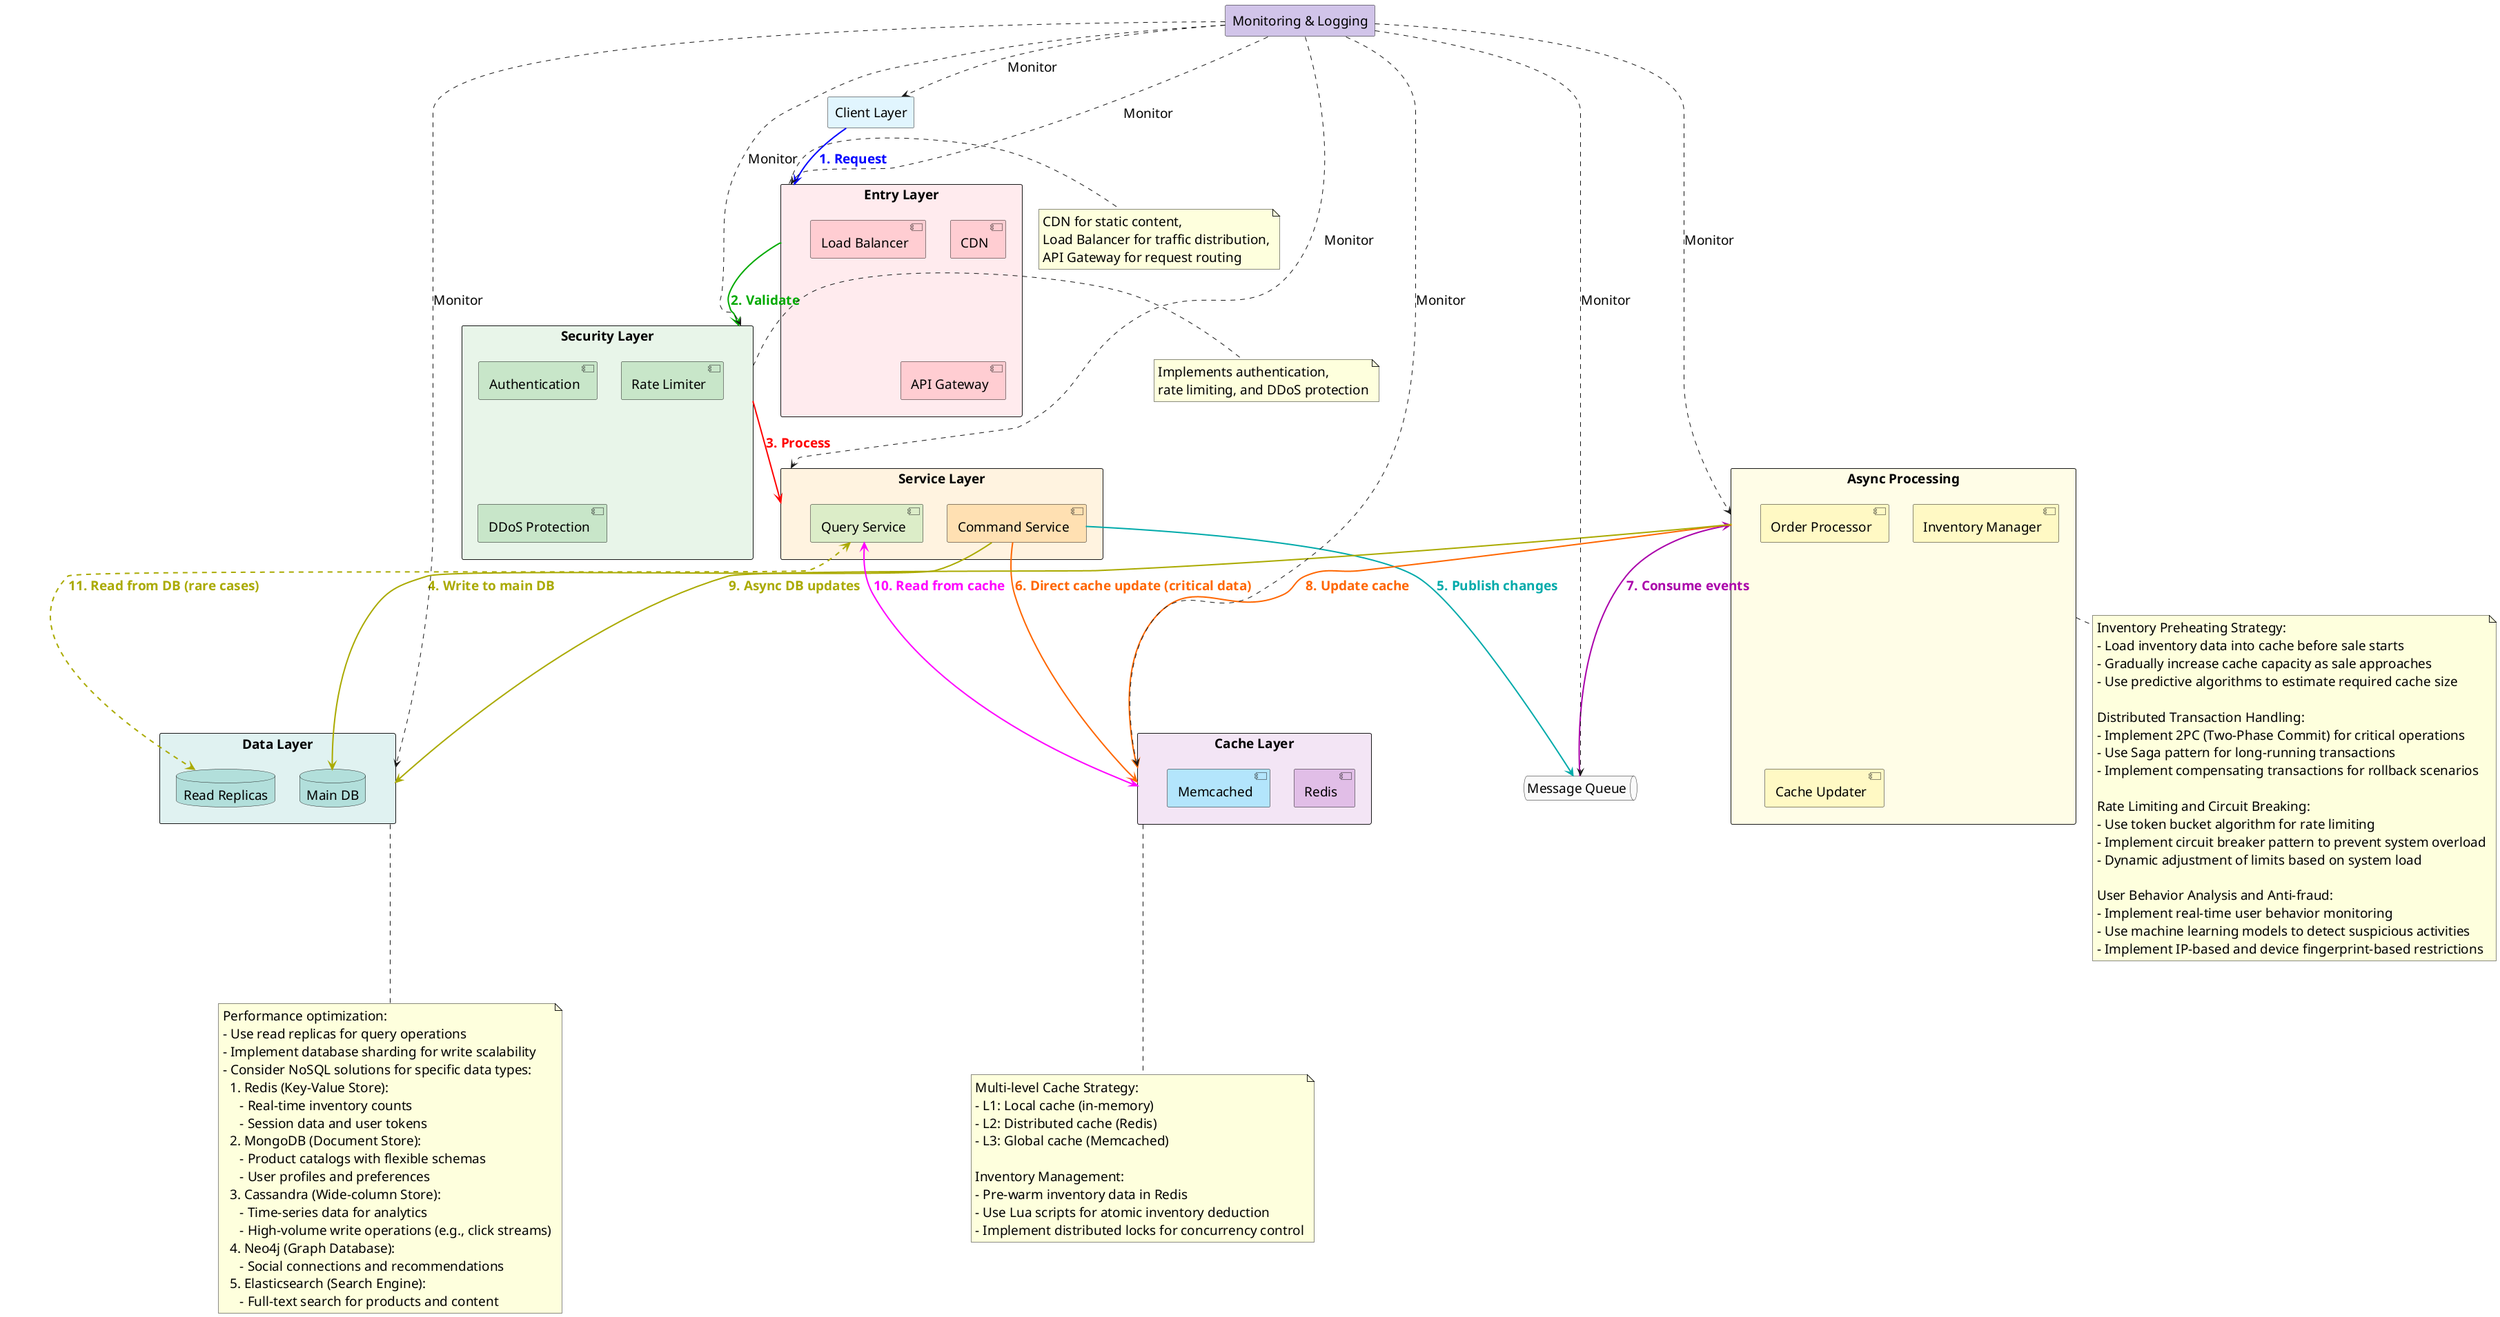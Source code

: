 @startuml High Concurrency Seckill System Backend Architecture
!pragma layout dot

skinparam defaultFontSize 19
skinparam defaultFontName Arial
skinparam noteFontSize 19
skinparam noteFontName Arial

rectangle "Client Layer" as ClientLayer #E1F5FE
rectangle "Entry Layer" as EntryLayer #FFEBEE {
    component "CDN" as CDN #FFCDD2
    component "Load Balancer" as LB #FFCDD2
    component "API Gateway" as APIGW #FFCDD2
}
rectangle "Security Layer" as SecurityLayer #E8F5E9 {
    component "Authentication" as Auth #C8E6C9
    component "Rate Limiter" as RateLimiter #C8E6C9
    component "DDoS Protection" as DDoS #C8E6C9
}
rectangle "Service Layer" as ServiceLayer #FFF3E0 {
    component "Command Service" as CommandService #FFE0B2
    component "Query Service" as QueryService #DCEDC8
}
rectangle "Cache Layer" as CacheLayer #F3E5F5 {
    component "Redis" as Redis #E1BEE7
    component "Memcached" as Memcached #B3E5FC
}
queue "Message Queue" as MessageQueue #FAFAFA
rectangle "Async Processing" as AsyncProcessing #FFFDE7 {
    component "Order Processor" as OrderProcessor #FFF9C4
    component "Inventory Manager" as InventoryManager #FFF9C4
    component "Cache Updater" as CacheUpdater #FFF9C4
}
rectangle "Data Layer" as DataLayer #E0F2F1 {
    database "Main DB" as MainDB #B2DFDB
    database "Read Replicas" as ReadReplicas #B2DFDB
}
rectangle "Monitoring & Logging" as MonitoringLogging #D1C4E9

ClientLayer -[#0000FF,thickness=2]-> EntryLayer : "<font size=19><color:#0000FF><b>1. Request</b></color></font>"
EntryLayer -[#00AA00,thickness=2]-> SecurityLayer : "<font size=19><color:#00AA00><b>2. Validate</b></color></font>"
SecurityLayer -[#FF0000,thickness=2]-> ServiceLayer : "<font size=19><color:#FF0000><b>3. Process</b></color></font>"
CommandService -[#AAAA00,thickness=2]-> MainDB : "<font size=19><color:#AAAA00><b>4. Write to main DB</b></color></font>"
CommandService -[#00AAAA,thickness=2]-> MessageQueue : "<font size=19><color:#00AAAA><b>5. Publish changes</b></color></font>"
CommandService -[#FF6600,thickness=2]-> CacheLayer : "<font size=19><color:#FF6600><b>6. Direct cache update (critical data)</b></color></font>"
AsyncProcessing <-[#AA00AA,thickness=2]- MessageQueue : "<font size=19><color:#AA00AA><b>7. Consume events</b></color></font>"
AsyncProcessing -[#FF6600,thickness=2]-> CacheLayer : "<font size=19><color:#FF6600><b>8. Update cache</b></color></font>"
AsyncProcessing -[#AAAA00,thickness=2]-> DataLayer : "<font size=19><color:#AAAA00><b>9. Async DB updates</b></color></font>"
QueryService <-[#FF00FF,thickness=2]-> CacheLayer : "<font size=19><color:#FF00FF><b>10. Read from cache</b></color></font>"
QueryService <-[#AAAA00,dashed,thickness=2]-> ReadReplicas : "<font size=19><color:#AAAA00><b>11. Read from DB (rare cases)</b></color></font>"

MonitoringLogging ..> ClientLayer : "Monitor"
MonitoringLogging ..> EntryLayer : "Monitor"
MonitoringLogging ..> SecurityLayer : "Monitor"
MonitoringLogging ..> ServiceLayer : "Monitor"
MonitoringLogging ..> CacheLayer : "Monitor"
MonitoringLogging ..> MessageQueue : "Monitor"
MonitoringLogging ..> AsyncProcessing : "Monitor"
MonitoringLogging ..> DataLayer : "Monitor"

note right of EntryLayer
  CDN for static content,
  Load Balancer for traffic distribution,
  API Gateway for request routing
end note

note right of SecurityLayer
  Implements authentication,
  rate limiting, and DDoS protection
end note

note bottom of CacheLayer
  Multi-level Cache Strategy:
  - L1: Local cache (in-memory)
  - L2: Distributed cache (Redis)
  - L3: Global cache (Memcached)
  
  Inventory Management:
  - Pre-warm inventory data in Redis
  - Use Lua scripts for atomic inventory deduction
  - Implement distributed locks for concurrency control
end note

note bottom of AsyncProcessing
  Inventory Preheating Strategy:
  - Load inventory data into cache before sale starts
  - Gradually increase cache capacity as sale approaches
  - Use predictive algorithms to estimate required cache size

  Distributed Transaction Handling:
  - Implement 2PC (Two-Phase Commit) for critical operations
  - Use Saga pattern for long-running transactions
  - Implement compensating transactions for rollback scenarios

  Rate Limiting and Circuit Breaking:
  - Use token bucket algorithm for rate limiting
  - Implement circuit breaker pattern to prevent system overload
  - Dynamic adjustment of limits based on system load

  User Behavior Analysis and Anti-fraud:
  - Implement real-time user behavior monitoring
  - Use machine learning models to detect suspicious activities
  - Implement IP-based and device fingerprint-based restrictions
end note

note bottom of DataLayer
  Performance optimization:
  - Use read replicas for query operations
  - Implement database sharding for write scalability
  - Consider NoSQL solutions for specific data types:
    1. Redis (Key-Value Store):
       - Real-time inventory counts
       - Session data and user tokens
    2. MongoDB (Document Store):
       - Product catalogs with flexible schemas
       - User profiles and preferences
    3. Cassandra (Wide-column Store):
       - Time-series data for analytics
       - High-volume write operations (e.g., click streams)
    4. Neo4j (Graph Database):
       - Social connections and recommendations
    5. Elasticsearch (Search Engine):
       - Full-text search for products and content
end note

@enduml
